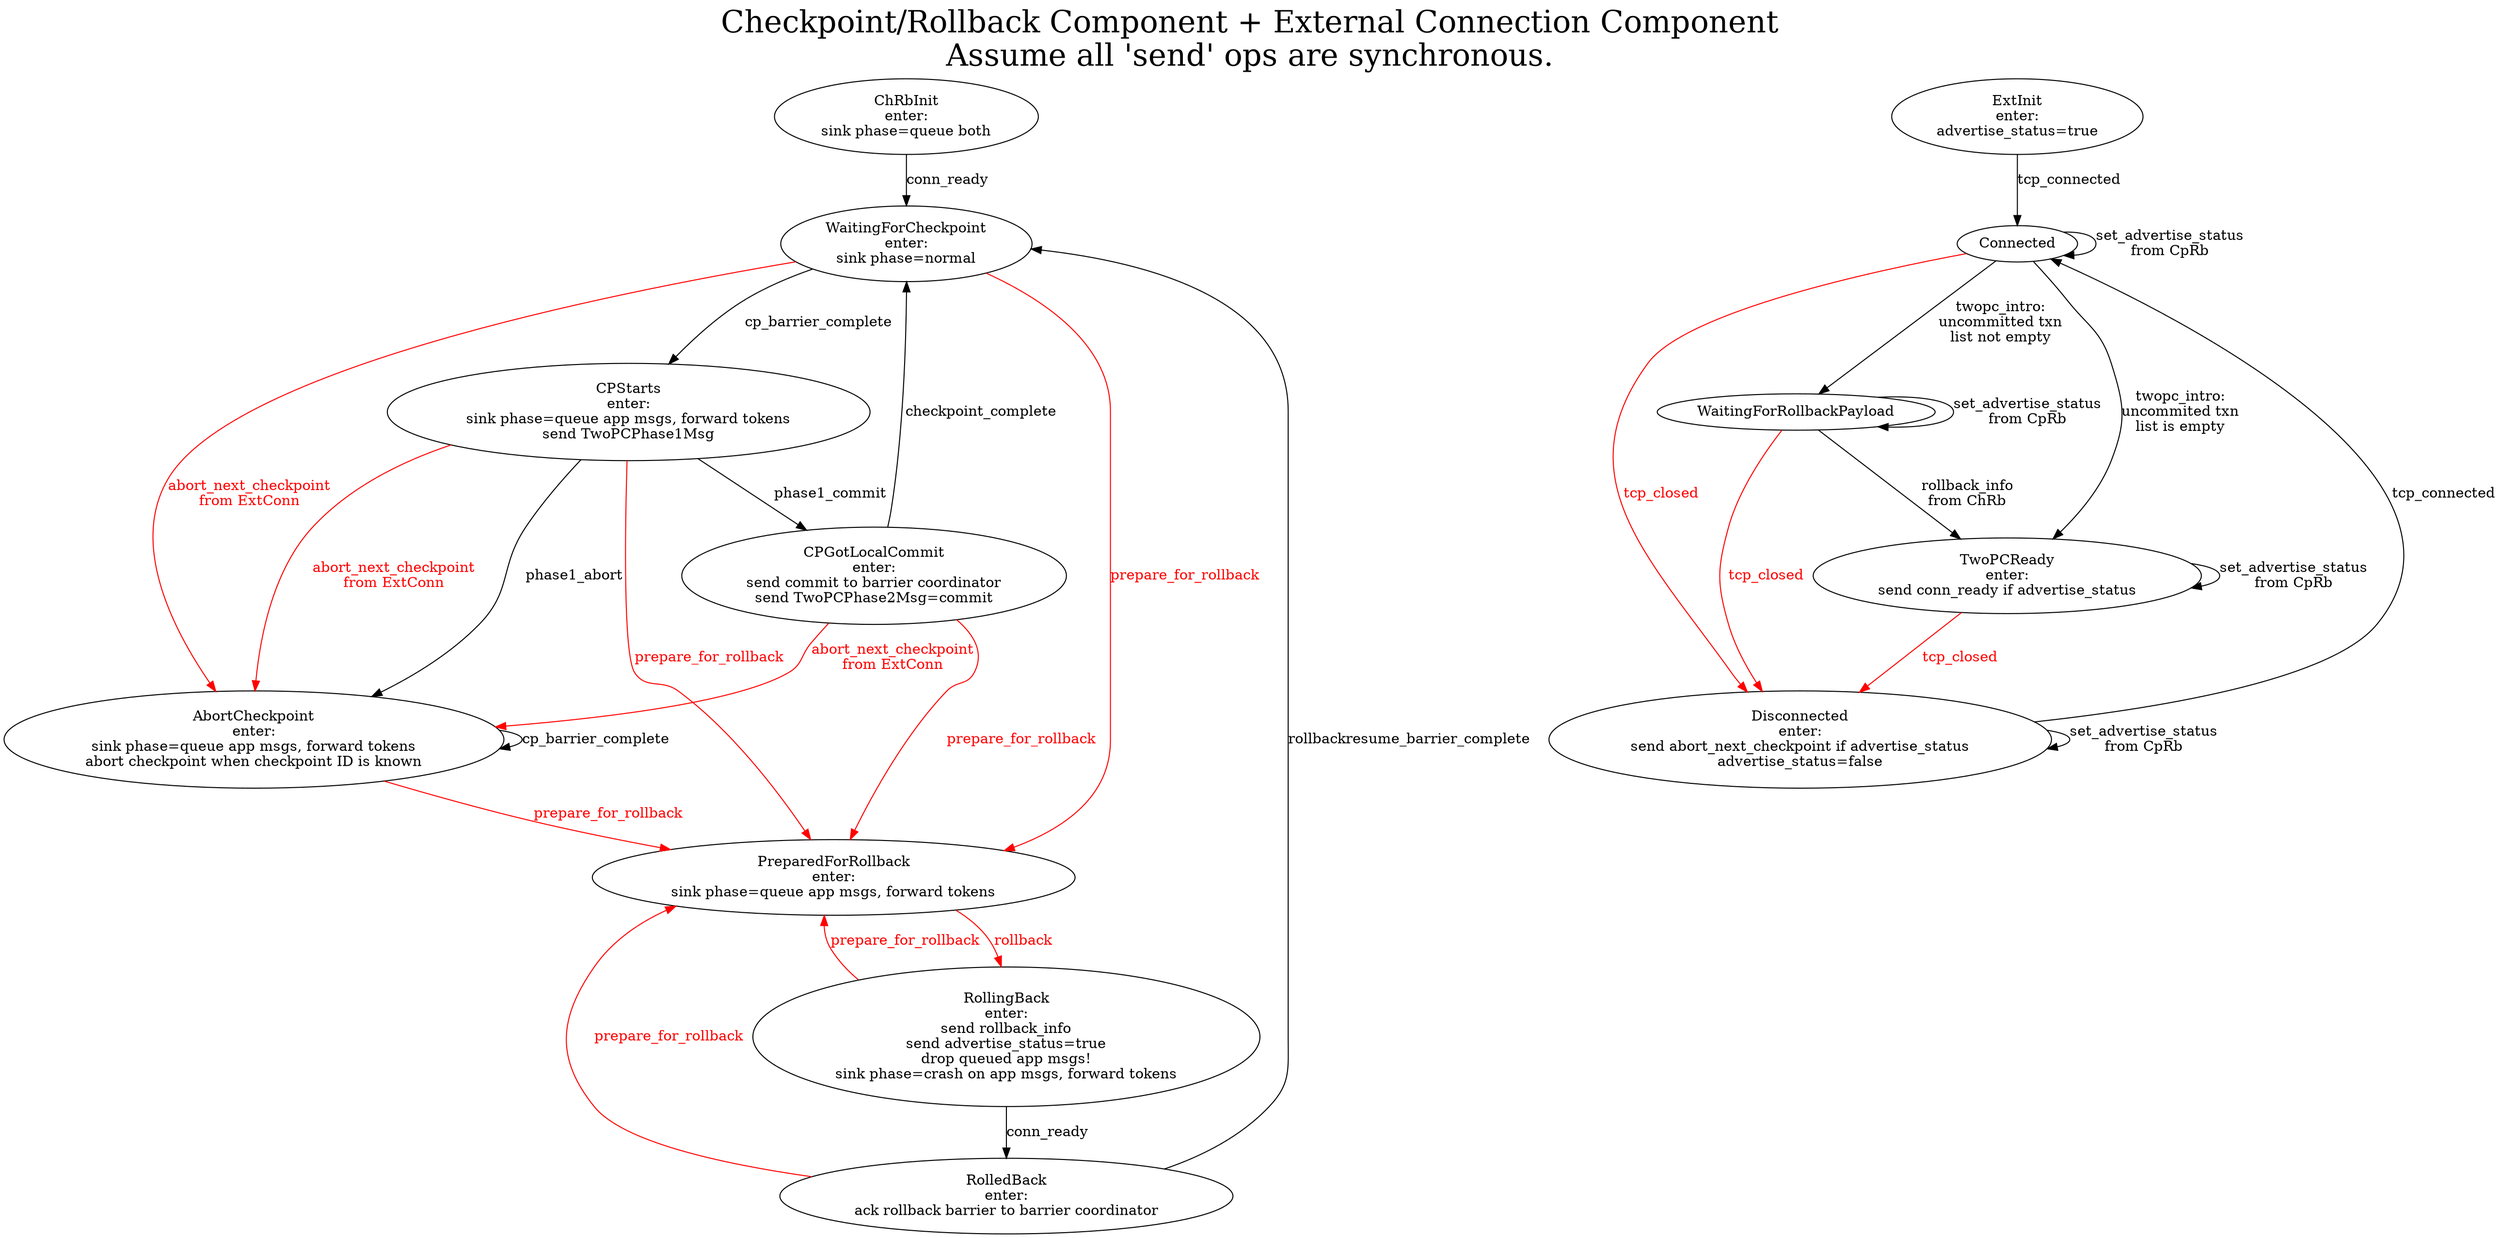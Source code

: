 digraph mashup {
    graph [label="Checkpoint/Rollback Component + External Connection Component\nAssume all 'send' ops are synchronous.",labelloc=t,fontsize=30];

    ## BEGIN LEFT
    subgraph checkpoint_rollback_component {
	graph [label="SUB Checkpoint/Rollback Component",labelloc=t,fontsize=20];

	// Subgraphs
	subgraph init {
            ChRbInit [label="ChRbInit\nenter:\nsink phase=queue both"];
	}
	subgraph cp {
            WaitingForCheckpoint [label="WaitingForCheckpoint\nenter:\nsink phase=normal"];
            AbortCheckpoint [label="AbortCheckpoint\nenter:\nsink phase=queue app msgs, forward tokens\nabort checkpoint when checkpoint ID is known"];
	}
	subgraph sacp {
            CPStarts [label="CPStarts\nenter:\nsink phase=queue app msgs, forward tokens\nsend TwoPCPhase1Msg"];
            CPGotLocalCommit [label="CPGotLocalCommit\nenter:\nsend commit to barrier coordinator\nsend TwoPCPhase2Msg=commit"];
            // CPGotGlobalVote; // Can we remove this node?

            CPStarts -> CPGotLocalCommit [label="phase1_commit"];
            CPStarts -> AbortCheckpoint [label="phase1_abort"];
            CPGotLocalCommit -> WaitingForCheckpoint [label="checkpoint_complete"];
	}
	subgraph rollback {
            PreparedForRollback [label="PreparedForRollback\nenter:\nsink phase=queue app msgs, forward tokens"];
            RollingBack [label="RollingBack\nenter:\nsend rollback_info\nsend advertise_status=true\ndrop queued app msgs!\nsink phase=crash on app msgs, forward tokens"];
            RolledBack [label="RolledBack\nenter:\nack rollback barrier to barrier coordinator"];

            PreparedForRollback -> RollingBack [label="rollback",fontcolor=red,color=red];
	}

	// Other Edges
	ChRbInit -> WaitingForCheckpoint [label="conn_ready"];

	WaitingForCheckpoint -> CPStarts [label="cp_barrier_complete"];
	AbortCheckpoint -> AbortCheckpoint [label="cp_barrier_complete"];

	WaitingForCheckpoint -> PreparedForRollback [label="prepare_for_rollback",fontcolor=red,color=red];
	AbortCheckpoint -> PreparedForRollback [label="prepare_for_rollback",fontcolor=red,color=red];
	CPStarts -> PreparedForRollback [label="prepare_for_rollback",fontcolor=red,color=red];
	CPGotLocalCommit -> PreparedForRollback [label="prepare_for_rollback",fontcolor=red,color=red];

	WaitingForCheckpoint -> AbortCheckpoint [label="abort_next_checkpoint\nfrom ExtConn",fontcolor=red,color=red];
	CPStarts -> AbortCheckpoint [label="abort_next_checkpoint\nfrom ExtConn",fontcolor=red,color=red];
	CPGotLocalCommit -> AbortCheckpoint [label="abort_next_checkpoint\nfrom ExtConn",fontcolor=red,color=red];

	RollingBack -> RolledBack [label="conn_ready"];
	RollingBack -> PreparedForRollback [label="prepare_for_rollback",fontcolor=red,color=red];

	RolledBack -> WaitingForCheckpoint [label="rollbackresume_barrier_complete"];
	RolledBack -> PreparedForRollback [label="prepare_for_rollback",fontcolor=red,color=red];
    }
    ## END LEFT

    ## BEGIN RIGHT
    subgraph external_connection_component {
        graph [label="External Connection Component",labelloc=t,fontsize=30];

        ExtInit [label="ExtInit\nenter:\nadvertise_status=true"];
        ExtInit -> Connected [label="tcp_connected"];
        Connected -> Disconnected [label="tcp_closed",fontcolor=red,color=red];
        Connected -> Connected [label="set_advertise_status\nfrom CpRb"];
        Disconnected [label="Disconnected\nenter:\nsend abort_next_checkpoint if advertise_status\nadvertise_status=false"];
        Disconnected -> Connected [label="tcp_connected"];
        Disconnected -> Disconnected [label="set_advertise_status\nfrom CpRb"];
        Connected -> WaitingForRollbackPayload [label="twopc_intro:\nuncommitted txn\nlist not empty"];
        Connected -> TwoPCReady [label="twopc_intro:\nuncommited txn\nlist is empty"];
        WaitingForRollbackPayload -> TwoPCReady [label="rollback_info\nfrom ChRb"];
        WaitingForRollbackPayload -> WaitingForRollbackPayload [label="set_advertise_status\nfrom CpRb"];
        WaitingForRollbackPayload -> Disconnected [label="tcp_closed",fontcolor=red,color=red];

        TwoPCReady [label="TwoPCReady\nenter:\nsend conn_ready if advertise_status"]
        TwoPCReady -> Disconnected [label="tcp_closed",fontcolor=red,color=red];
        TwoPCReady -> TwoPCReady [label="set_advertise_status\nfrom CpRb"]
    }
    # END RIGHT

    {rank=same; ChRbInit; ExtInit; };
    ## {rank=same; Disconnected; RollingBack; ; };
}

